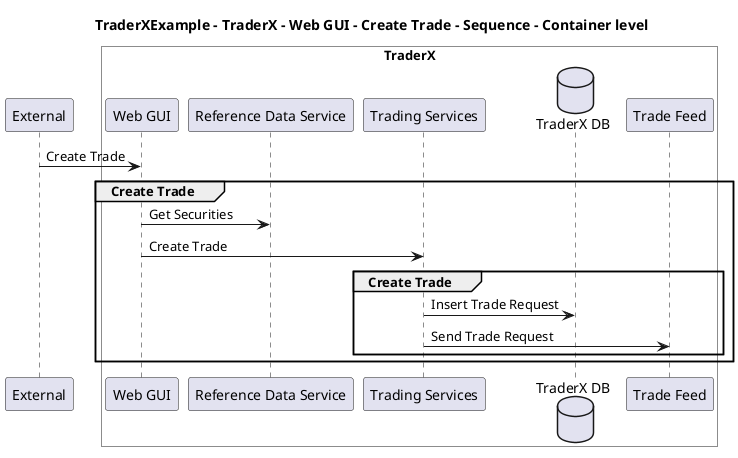 @startuml

title TraderXExample - TraderX - Web GUI - Create Trade - Sequence - Container level

participant "External" as C4InterFlow.SoftwareSystems.ExternalSystem

box "TraderX" #White
    participant "Web GUI" as TraderXExample.SoftwareSystems.TraderX.Containers.WebGUI
    participant "Reference Data Service" as TraderXExample.SoftwareSystems.TraderX.Containers.ReferenceDataService
    participant "Trading Services" as TraderXExample.SoftwareSystems.TraderX.Containers.TradingServices
    database "TraderX DB" as TraderXExample.SoftwareSystems.TraderX.Containers.TraderXDB
    participant "Trade Feed" as TraderXExample.SoftwareSystems.TraderX.Containers.TradeFeed
end box


C4InterFlow.SoftwareSystems.ExternalSystem -> TraderXExample.SoftwareSystems.TraderX.Containers.WebGUI : Create Trade
group Create Trade
TraderXExample.SoftwareSystems.TraderX.Containers.WebGUI -> TraderXExample.SoftwareSystems.TraderX.Containers.ReferenceDataService : Get Securities
TraderXExample.SoftwareSystems.TraderX.Containers.WebGUI -> TraderXExample.SoftwareSystems.TraderX.Containers.TradingServices : Create Trade
group Create Trade
TraderXExample.SoftwareSystems.TraderX.Containers.TradingServices -> TraderXExample.SoftwareSystems.TraderX.Containers.TraderXDB : Insert Trade Request
TraderXExample.SoftwareSystems.TraderX.Containers.TradingServices -> TraderXExample.SoftwareSystems.TraderX.Containers.TradeFeed : Send Trade Request
end
end


@enduml
